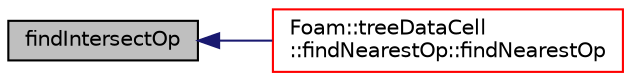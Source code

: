 digraph "findIntersectOp"
{
  bgcolor="transparent";
  edge [fontname="Helvetica",fontsize="10",labelfontname="Helvetica",labelfontsize="10"];
  node [fontname="Helvetica",fontsize="10",shape=record];
  rankdir="LR";
  Node1 [label="findIntersectOp",height=0.2,width=0.4,color="black", fillcolor="grey75", style="filled", fontcolor="black"];
  Node1 -> Node2 [dir="back",color="midnightblue",fontsize="10",style="solid",fontname="Helvetica"];
  Node2 [label="Foam::treeDataCell\l::findNearestOp::findNearestOp",height=0.2,width=0.4,color="red",URL="$a26769.html#a30c82eb741f5f1261c56d447d06a84cf"];
}
